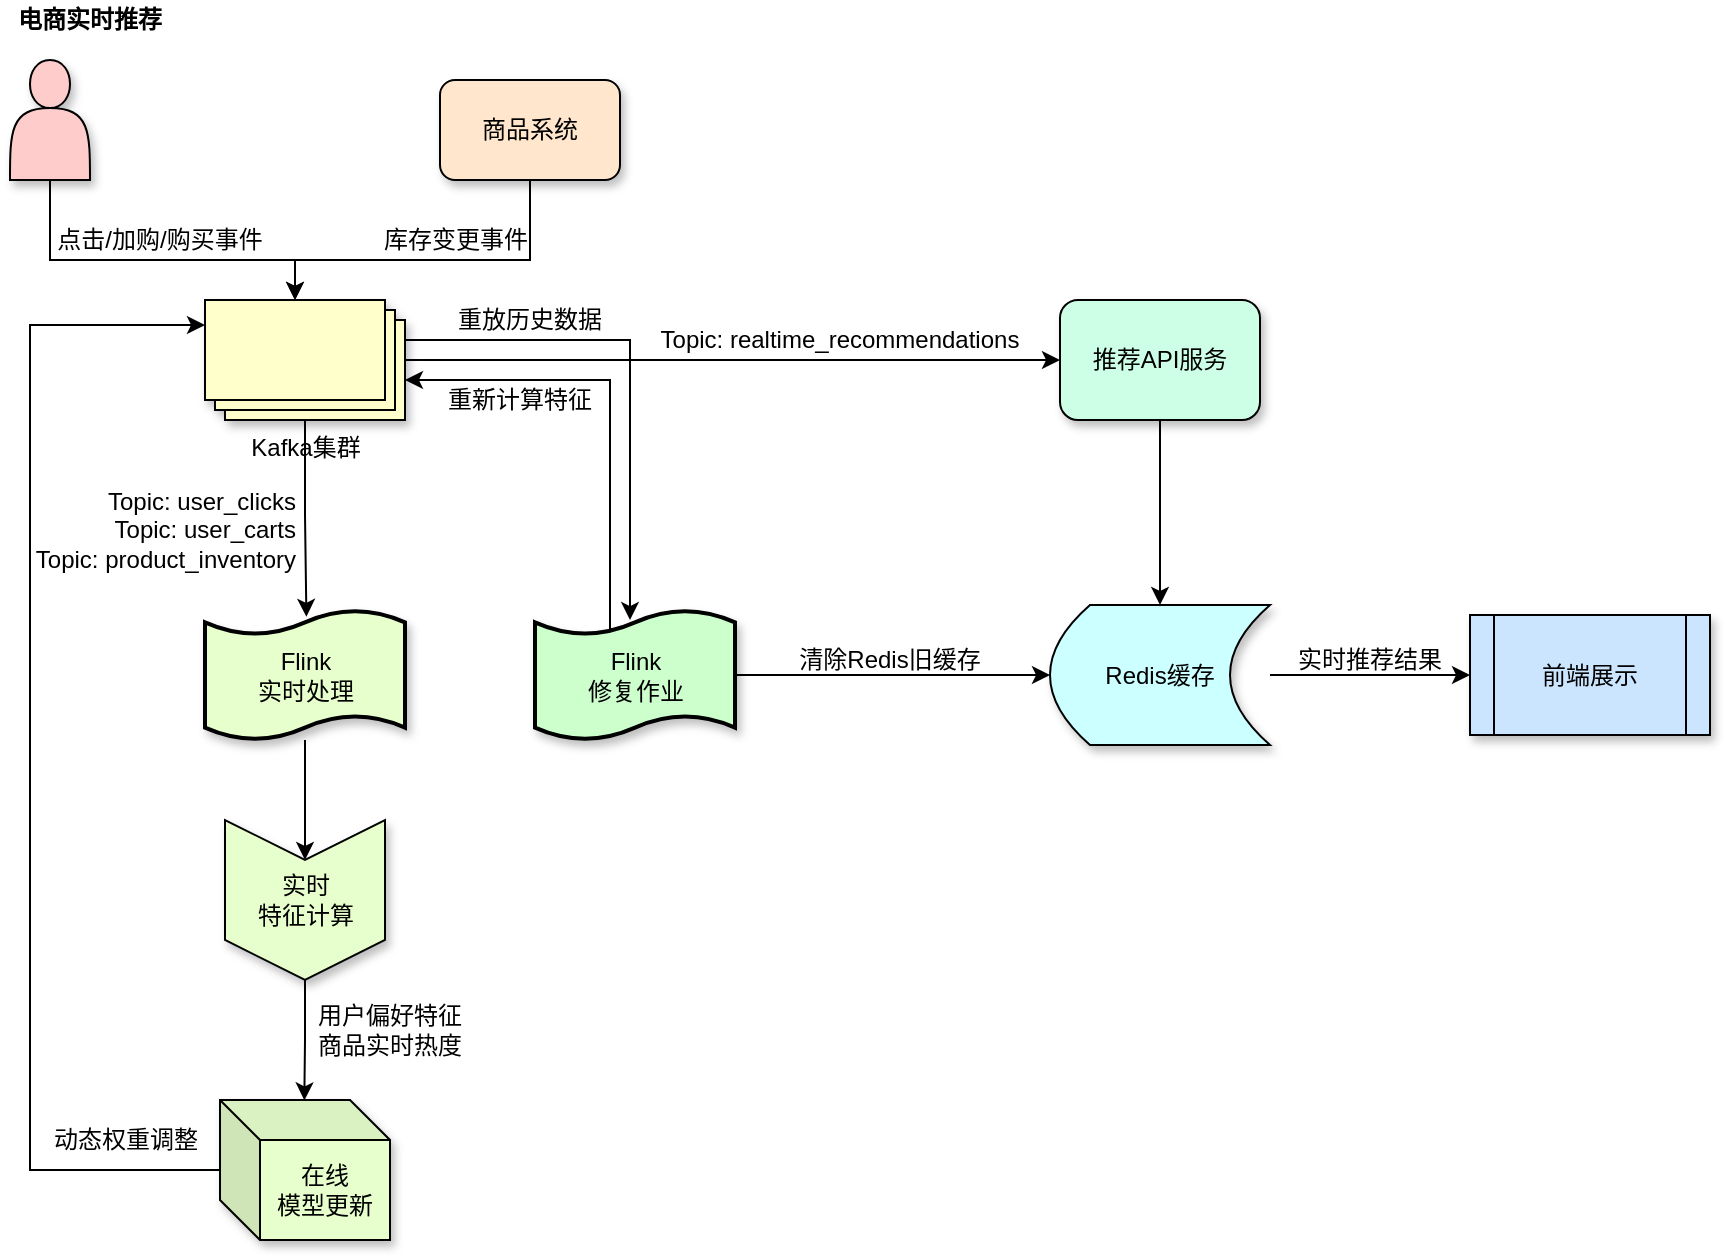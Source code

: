 <mxfile version="28.1.0">
  <diagram name="第 1 页" id="_Aqxj8Jde4Hy_DxsKCQy">
    <mxGraphModel dx="1590" dy="773" grid="1" gridSize="10" guides="1" tooltips="1" connect="1" arrows="1" fold="1" page="1" pageScale="1" pageWidth="827" pageHeight="1169" math="0" shadow="0">
      <root>
        <mxCell id="0" />
        <mxCell id="1" parent="0" />
        <mxCell id="La25dQTpnZjJiYhMPWZi-3" value="" style="group" vertex="1" connectable="0" parent="1">
          <mxGeometry x="160" y="120" width="850" height="620" as="geometry" />
        </mxCell>
        <mxCell id="La25dQTpnZjJiYhMPWZi-1" value="" style="group" vertex="1" connectable="0" parent="La25dQTpnZjJiYhMPWZi-3">
          <mxGeometry y="30" width="850" height="590" as="geometry" />
        </mxCell>
        <mxCell id="fvvX9LTm_vfDmY3ljQnO-1" value="" style="shape=actor;whiteSpace=wrap;html=1;fillColor=#FFCCCC;shadow=1;" parent="La25dQTpnZjJiYhMPWZi-1" vertex="1">
          <mxGeometry width="40" height="60" as="geometry" />
        </mxCell>
        <mxCell id="fvvX9LTm_vfDmY3ljQnO-2" value="商品系统" style="rounded=1;whiteSpace=wrap;html=1;fillColor=#FFE6CC;shadow=1;" parent="La25dQTpnZjJiYhMPWZi-1" vertex="1">
          <mxGeometry x="215" y="10" width="90" height="50" as="geometry" />
        </mxCell>
        <mxCell id="fvvX9LTm_vfDmY3ljQnO-65" style="edgeStyle=orthogonalEdgeStyle;rounded=0;orthogonalLoop=1;jettySize=auto;html=1;entryX=0;entryY=0.5;entryDx=0;entryDy=0;" parent="La25dQTpnZjJiYhMPWZi-1" source="fvvX9LTm_vfDmY3ljQnO-3" target="fvvX9LTm_vfDmY3ljQnO-44" edge="1">
          <mxGeometry relative="1" as="geometry" />
        </mxCell>
        <mxCell id="fvvX9LTm_vfDmY3ljQnO-3" value="Kafka集群" style="verticalLabelPosition=bottom;verticalAlign=top;html=1;shape=mxgraph.basic.layered_rect;dx=10;outlineConnect=0;whiteSpace=wrap;fillColor=#FFFFCC;shadow=1;" parent="La25dQTpnZjJiYhMPWZi-1" vertex="1">
          <mxGeometry x="97.5" y="120" width="100" height="60" as="geometry" />
        </mxCell>
        <mxCell id="fvvX9LTm_vfDmY3ljQnO-6" value="点击/加购/购买事件" style="text;strokeColor=none;align=center;fillColor=none;html=1;verticalAlign=middle;whiteSpace=wrap;rounded=0;" parent="La25dQTpnZjJiYhMPWZi-1" vertex="1">
          <mxGeometry x="20" y="80" width="110" height="20" as="geometry" />
        </mxCell>
        <mxCell id="fvvX9LTm_vfDmY3ljQnO-7" value="库存变更事件" style="text;strokeColor=none;align=center;fillColor=none;html=1;verticalAlign=middle;whiteSpace=wrap;rounded=0;" parent="La25dQTpnZjJiYhMPWZi-1" vertex="1">
          <mxGeometry x="182.5" y="80" width="80" height="20" as="geometry" />
        </mxCell>
        <mxCell id="fvvX9LTm_vfDmY3ljQnO-71" style="edgeStyle=orthogonalEdgeStyle;rounded=0;orthogonalLoop=1;jettySize=auto;html=1;" parent="La25dQTpnZjJiYhMPWZi-1" source="fvvX9LTm_vfDmY3ljQnO-15" target="fvvX9LTm_vfDmY3ljQnO-18" edge="1">
          <mxGeometry relative="1" as="geometry" />
        </mxCell>
        <mxCell id="fvvX9LTm_vfDmY3ljQnO-15" value="Flink&lt;br&gt;实时处理" style="shape=tape;whiteSpace=wrap;html=1;strokeWidth=2;size=0.19;fillColor=#E6FFCC;shadow=1;" parent="La25dQTpnZjJiYhMPWZi-1" vertex="1">
          <mxGeometry x="97.5" y="275" width="100" height="65" as="geometry" />
        </mxCell>
        <mxCell id="fvvX9LTm_vfDmY3ljQnO-16" style="edgeStyle=orthogonalEdgeStyle;rounded=0;orthogonalLoop=1;jettySize=auto;html=1;entryX=0.507;entryY=0.052;entryDx=0;entryDy=0;entryPerimeter=0;" parent="La25dQTpnZjJiYhMPWZi-1" source="fvvX9LTm_vfDmY3ljQnO-3" target="fvvX9LTm_vfDmY3ljQnO-15" edge="1">
          <mxGeometry relative="1" as="geometry">
            <mxPoint x="140" y="210" as="sourcePoint" />
          </mxGeometry>
        </mxCell>
        <mxCell id="fvvX9LTm_vfDmY3ljQnO-17" value="Topic: user_clicks&lt;br&gt;Topic: user_carts&lt;br&gt;Topic: product_inventory" style="text;strokeColor=none;align=right;fillColor=none;html=1;verticalAlign=middle;whiteSpace=wrap;rounded=0;" parent="La25dQTpnZjJiYhMPWZi-1" vertex="1">
          <mxGeometry x="5" y="210" width="140" height="50" as="geometry" />
        </mxCell>
        <mxCell id="fvvX9LTm_vfDmY3ljQnO-18" value="实时&lt;br&gt;特征计算" style="shape=step;perimeter=stepPerimeter;whiteSpace=wrap;html=1;fixedSize=1;direction=south;fillColor=#E6FFCC;shadow=1;" parent="La25dQTpnZjJiYhMPWZi-1" vertex="1">
          <mxGeometry x="107.5" y="380" width="80" height="80" as="geometry" />
        </mxCell>
        <mxCell id="fvvX9LTm_vfDmY3ljQnO-19" value="在线&lt;br&gt;模型更新" style="shape=cube;whiteSpace=wrap;html=1;boundedLbl=1;backgroundOutline=1;darkOpacity=0.05;darkOpacity2=0.1;fillColor=#E6FFCC;shadow=1;" parent="La25dQTpnZjJiYhMPWZi-1" vertex="1">
          <mxGeometry x="105" y="520" width="85" height="70" as="geometry" />
        </mxCell>
        <mxCell id="fvvX9LTm_vfDmY3ljQnO-21" style="edgeStyle=orthogonalEdgeStyle;rounded=0;orthogonalLoop=1;jettySize=auto;html=1;entryX=0.496;entryY=0.003;entryDx=0;entryDy=0;entryPerimeter=0;" parent="La25dQTpnZjJiYhMPWZi-1" source="fvvX9LTm_vfDmY3ljQnO-18" target="fvvX9LTm_vfDmY3ljQnO-19" edge="1">
          <mxGeometry relative="1" as="geometry" />
        </mxCell>
        <mxCell id="fvvX9LTm_vfDmY3ljQnO-22" value="用户偏好特征&lt;br&gt;商品实时热度" style="text;strokeColor=none;align=center;fillColor=none;html=1;verticalAlign=middle;whiteSpace=wrap;rounded=0;" parent="La25dQTpnZjJiYhMPWZi-1" vertex="1">
          <mxGeometry x="150" y="470" width="80" height="30" as="geometry" />
        </mxCell>
        <mxCell id="fvvX9LTm_vfDmY3ljQnO-76" style="edgeStyle=orthogonalEdgeStyle;rounded=0;orthogonalLoop=1;jettySize=auto;html=1;exitX=0.39;exitY=0.147;exitDx=0;exitDy=0;exitPerimeter=0;" parent="La25dQTpnZjJiYhMPWZi-1" source="fvvX9LTm_vfDmY3ljQnO-33" target="fvvX9LTm_vfDmY3ljQnO-3" edge="1">
          <mxGeometry relative="1" as="geometry">
            <Array as="points">
              <mxPoint x="300" y="285" />
              <mxPoint x="300" y="160" />
            </Array>
          </mxGeometry>
        </mxCell>
        <mxCell id="fvvX9LTm_vfDmY3ljQnO-78" style="edgeStyle=orthogonalEdgeStyle;rounded=0;orthogonalLoop=1;jettySize=auto;html=1;entryX=0;entryY=0.5;entryDx=0;entryDy=0;" parent="La25dQTpnZjJiYhMPWZi-1" source="fvvX9LTm_vfDmY3ljQnO-33" target="fvvX9LTm_vfDmY3ljQnO-47" edge="1">
          <mxGeometry relative="1" as="geometry" />
        </mxCell>
        <mxCell id="fvvX9LTm_vfDmY3ljQnO-33" value="Flink&lt;br&gt;修复作业" style="shape=tape;whiteSpace=wrap;html=1;strokeWidth=2;size=0.19;fillColor=#CCFFCC;shadow=1;" parent="La25dQTpnZjJiYhMPWZi-1" vertex="1">
          <mxGeometry x="262.5" y="275" width="100" height="65" as="geometry" />
        </mxCell>
        <mxCell id="fvvX9LTm_vfDmY3ljQnO-36" value="重新计算特征" style="text;strokeColor=none;align=center;fillColor=none;html=1;verticalAlign=middle;whiteSpace=wrap;rounded=0;" parent="La25dQTpnZjJiYhMPWZi-1" vertex="1">
          <mxGeometry x="215" y="160" width="80" height="20" as="geometry" />
        </mxCell>
        <mxCell id="fvvX9LTm_vfDmY3ljQnO-39" value="重放历史数据" style="text;strokeColor=none;align=center;fillColor=none;html=1;verticalAlign=middle;whiteSpace=wrap;rounded=0;" parent="La25dQTpnZjJiYhMPWZi-1" vertex="1">
          <mxGeometry x="220" y="120" width="80" height="20" as="geometry" />
        </mxCell>
        <mxCell id="fvvX9LTm_vfDmY3ljQnO-40" value="动态权重调整" style="text;strokeColor=none;align=center;fillColor=none;html=1;verticalAlign=middle;whiteSpace=wrap;rounded=0;" parent="La25dQTpnZjJiYhMPWZi-1" vertex="1">
          <mxGeometry x="17.5" y="530" width="80" height="20" as="geometry" />
        </mxCell>
        <mxCell id="fvvX9LTm_vfDmY3ljQnO-62" style="edgeStyle=orthogonalEdgeStyle;rounded=0;orthogonalLoop=1;jettySize=auto;html=1;entryX=0.5;entryY=0;entryDx=0;entryDy=0;" parent="La25dQTpnZjJiYhMPWZi-1" source="fvvX9LTm_vfDmY3ljQnO-44" target="fvvX9LTm_vfDmY3ljQnO-47" edge="1">
          <mxGeometry relative="1" as="geometry" />
        </mxCell>
        <mxCell id="fvvX9LTm_vfDmY3ljQnO-44" value="推荐API服务" style="rounded=1;whiteSpace=wrap;html=1;fillColor=#CCFFE6;shadow=1;" parent="La25dQTpnZjJiYhMPWZi-1" vertex="1">
          <mxGeometry x="525" y="120" width="100" height="60" as="geometry" />
        </mxCell>
        <mxCell id="fvvX9LTm_vfDmY3ljQnO-46" value="Topic: realtime_recommendations" style="text;strokeColor=none;align=center;fillColor=none;html=1;verticalAlign=middle;whiteSpace=wrap;rounded=0;" parent="La25dQTpnZjJiYhMPWZi-1" vertex="1">
          <mxGeometry x="320" y="130" width="190" height="20" as="geometry" />
        </mxCell>
        <mxCell id="fvvX9LTm_vfDmY3ljQnO-79" style="edgeStyle=orthogonalEdgeStyle;rounded=0;orthogonalLoop=1;jettySize=auto;html=1;entryX=0;entryY=0.5;entryDx=0;entryDy=0;" parent="La25dQTpnZjJiYhMPWZi-1" source="fvvX9LTm_vfDmY3ljQnO-47" target="fvvX9LTm_vfDmY3ljQnO-49" edge="1">
          <mxGeometry relative="1" as="geometry" />
        </mxCell>
        <mxCell id="fvvX9LTm_vfDmY3ljQnO-47" value="Redis缓存" style="shape=dataStorage;whiteSpace=wrap;html=1;fixedSize=1;fillColor=#CCFFFF;shadow=1;" parent="La25dQTpnZjJiYhMPWZi-1" vertex="1">
          <mxGeometry x="520" y="272.5" width="110" height="70" as="geometry" />
        </mxCell>
        <mxCell id="fvvX9LTm_vfDmY3ljQnO-49" value="前端展示" style="shape=process;whiteSpace=wrap;html=1;backgroundOutline=1;fillColor=#CCE5FF;shadow=1;" parent="La25dQTpnZjJiYhMPWZi-1" vertex="1">
          <mxGeometry x="730" y="277.5" width="120" height="60" as="geometry" />
        </mxCell>
        <mxCell id="fvvX9LTm_vfDmY3ljQnO-52" value="实时推荐结果" style="text;strokeColor=none;align=center;fillColor=none;html=1;verticalAlign=middle;whiteSpace=wrap;rounded=0;" parent="La25dQTpnZjJiYhMPWZi-1" vertex="1">
          <mxGeometry x="640" y="290" width="80" height="20" as="geometry" />
        </mxCell>
        <mxCell id="fvvX9LTm_vfDmY3ljQnO-38" value="清除Redis旧缓存" style="text;strokeColor=none;align=center;fillColor=none;html=1;verticalAlign=middle;whiteSpace=wrap;rounded=0;" parent="La25dQTpnZjJiYhMPWZi-1" vertex="1">
          <mxGeometry x="390" y="290" width="100" height="20" as="geometry" />
        </mxCell>
        <mxCell id="fvvX9LTm_vfDmY3ljQnO-73" style="edgeStyle=orthogonalEdgeStyle;rounded=0;orthogonalLoop=1;jettySize=auto;html=1;entryX=0;entryY=0;entryDx=45;entryDy=0;entryPerimeter=0;" parent="La25dQTpnZjJiYhMPWZi-1" source="fvvX9LTm_vfDmY3ljQnO-1" target="fvvX9LTm_vfDmY3ljQnO-3" edge="1">
          <mxGeometry relative="1" as="geometry">
            <Array as="points">
              <mxPoint x="20" y="100" />
              <mxPoint x="143" y="100" />
            </Array>
          </mxGeometry>
        </mxCell>
        <mxCell id="fvvX9LTm_vfDmY3ljQnO-74" style="edgeStyle=orthogonalEdgeStyle;rounded=0;orthogonalLoop=1;jettySize=auto;html=1;entryX=0;entryY=0;entryDx=45;entryDy=0;entryPerimeter=0;" parent="La25dQTpnZjJiYhMPWZi-1" source="fvvX9LTm_vfDmY3ljQnO-2" target="fvvX9LTm_vfDmY3ljQnO-3" edge="1">
          <mxGeometry relative="1" as="geometry">
            <Array as="points">
              <mxPoint x="260" y="100" />
              <mxPoint x="143" y="100" />
            </Array>
          </mxGeometry>
        </mxCell>
        <mxCell id="fvvX9LTm_vfDmY3ljQnO-75" style="edgeStyle=orthogonalEdgeStyle;rounded=0;orthogonalLoop=1;jettySize=auto;html=1;entryX=0;entryY=0;entryDx=0;entryDy=12.5;entryPerimeter=0;" parent="La25dQTpnZjJiYhMPWZi-1" source="fvvX9LTm_vfDmY3ljQnO-19" target="fvvX9LTm_vfDmY3ljQnO-3" edge="1">
          <mxGeometry relative="1" as="geometry">
            <Array as="points">
              <mxPoint x="10" y="555" />
              <mxPoint x="10" y="132" />
            </Array>
          </mxGeometry>
        </mxCell>
        <mxCell id="fvvX9LTm_vfDmY3ljQnO-77" style="edgeStyle=orthogonalEdgeStyle;rounded=0;orthogonalLoop=1;jettySize=auto;html=1;entryX=0.475;entryY=0.077;entryDx=0;entryDy=0;entryPerimeter=0;" parent="La25dQTpnZjJiYhMPWZi-1" source="fvvX9LTm_vfDmY3ljQnO-3" target="fvvX9LTm_vfDmY3ljQnO-33" edge="1">
          <mxGeometry relative="1" as="geometry">
            <Array as="points">
              <mxPoint x="310" y="140" />
            </Array>
          </mxGeometry>
        </mxCell>
        <mxCell id="La25dQTpnZjJiYhMPWZi-2" value="&lt;b&gt;电商实时推荐&lt;/b&gt;" style="text;strokeColor=none;align=center;fillColor=none;html=1;verticalAlign=middle;whiteSpace=wrap;rounded=0;" vertex="1" parent="La25dQTpnZjJiYhMPWZi-3">
          <mxGeometry width="80" height="20" as="geometry" />
        </mxCell>
      </root>
    </mxGraphModel>
  </diagram>
</mxfile>
